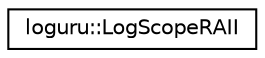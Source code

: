 digraph "Graphical Class Hierarchy"
{
  edge [fontname="Helvetica",fontsize="10",labelfontname="Helvetica",labelfontsize="10"];
  node [fontname="Helvetica",fontsize="10",shape=record];
  rankdir="LR";
  Node0 [label="loguru::LogScopeRAII",height=0.2,width=0.4,color="black", fillcolor="white", style="filled",URL="$classloguru_1_1_log_scope_r_a_i_i.html"];
}
